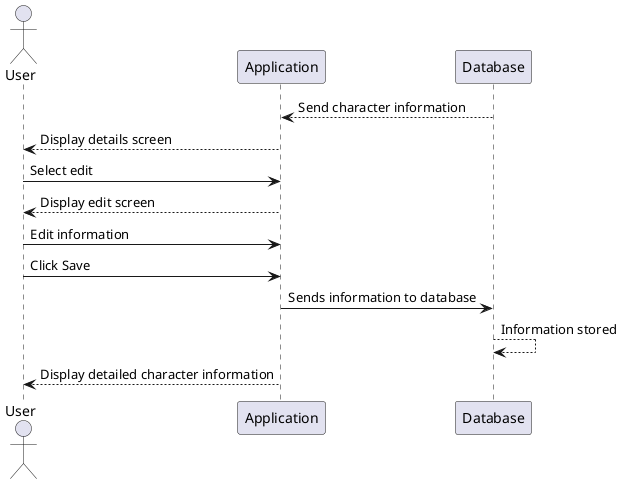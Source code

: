 @startuml
actor User
Application <-- Database : Send character information
Application --> User : Display details screen
User -> Application : Select edit
Application --> User : Display edit screen
User -> Application : Edit information
User -> Application : Click Save
Application -> Database : Sends information to database
Database --> Database : Information stored
Application --> User : Display detailed character information


@enduml
